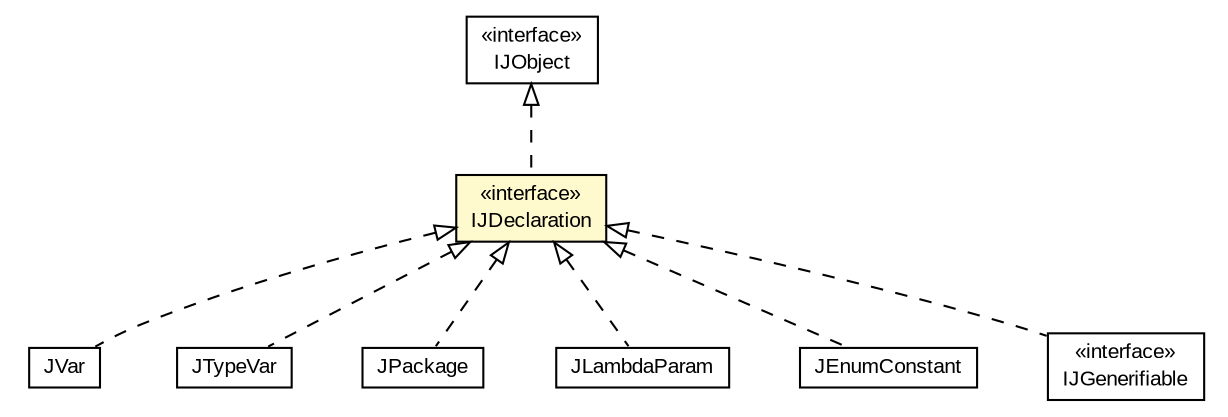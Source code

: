 #!/usr/local/bin/dot
#
# Class diagram 
# Generated by UMLGraph version 5.1 (http://www.umlgraph.org/)
#

digraph G {
	edge [fontname="arial",fontsize=10,labelfontname="arial",labelfontsize=10];
	node [fontname="arial",fontsize=10,shape=plaintext];
	nodesep=0.25;
	ranksep=0.5;
	// com.helger.jcodemodel.JVar
	c10776 [label=<<table title="com.helger.jcodemodel.JVar" border="0" cellborder="1" cellspacing="0" cellpadding="2" port="p" href="./JVar.html">
		<tr><td><table border="0" cellspacing="0" cellpadding="1">
<tr><td align="center" balign="center"> JVar </td></tr>
		</table></td></tr>
		</table>>, fontname="arial", fontcolor="black", fontsize=10.0];
	// com.helger.jcodemodel.JTypeVar
	c10779 [label=<<table title="com.helger.jcodemodel.JTypeVar" border="0" cellborder="1" cellspacing="0" cellpadding="2" port="p" href="./JTypeVar.html">
		<tr><td><table border="0" cellspacing="0" cellpadding="1">
<tr><td align="center" balign="center"> JTypeVar </td></tr>
		</table></td></tr>
		</table>>, fontname="arial", fontcolor="black", fontsize=10.0];
	// com.helger.jcodemodel.JPackage
	c10788 [label=<<table title="com.helger.jcodemodel.JPackage" border="0" cellborder="1" cellspacing="0" cellpadding="2" port="p" href="./JPackage.html">
		<tr><td><table border="0" cellspacing="0" cellpadding="1">
<tr><td align="center" balign="center"> JPackage </td></tr>
		</table></td></tr>
		</table>>, fontname="arial", fontcolor="black", fontsize=10.0];
	// com.helger.jcodemodel.JLambdaParam
	c10799 [label=<<table title="com.helger.jcodemodel.JLambdaParam" border="0" cellborder="1" cellspacing="0" cellpadding="2" port="p" href="./JLambdaParam.html">
		<tr><td><table border="0" cellspacing="0" cellpadding="1">
<tr><td align="center" balign="center"> JLambdaParam </td></tr>
		</table></td></tr>
		</table>>, fontname="arial", fontcolor="black", fontsize=10.0];
	// com.helger.jcodemodel.JEnumConstant
	c10815 [label=<<table title="com.helger.jcodemodel.JEnumConstant" border="0" cellborder="1" cellspacing="0" cellpadding="2" port="p" href="./JEnumConstant.html">
		<tr><td><table border="0" cellspacing="0" cellpadding="1">
<tr><td align="center" balign="center"> JEnumConstant </td></tr>
		</table></td></tr>
		</table>>, fontname="arial", fontcolor="black", fontsize=10.0];
	// com.helger.jcodemodel.IJObject
	c10847 [label=<<table title="com.helger.jcodemodel.IJObject" border="0" cellborder="1" cellspacing="0" cellpadding="2" port="p" href="./IJObject.html">
		<tr><td><table border="0" cellspacing="0" cellpadding="1">
<tr><td align="center" balign="center"> &#171;interface&#187; </td></tr>
<tr><td align="center" balign="center"> IJObject </td></tr>
		</table></td></tr>
		</table>>, fontname="arial", fontcolor="black", fontsize=10.0];
	// com.helger.jcodemodel.IJGenerifiable
	c10848 [label=<<table title="com.helger.jcodemodel.IJGenerifiable" border="0" cellborder="1" cellspacing="0" cellpadding="2" port="p" href="./IJGenerifiable.html">
		<tr><td><table border="0" cellspacing="0" cellpadding="1">
<tr><td align="center" balign="center"> &#171;interface&#187; </td></tr>
<tr><td align="center" balign="center"> IJGenerifiable </td></tr>
		</table></td></tr>
		</table>>, fontname="arial", fontcolor="black", fontsize=10.0];
	// com.helger.jcodemodel.IJDeclaration
	c10853 [label=<<table title="com.helger.jcodemodel.IJDeclaration" border="0" cellborder="1" cellspacing="0" cellpadding="2" port="p" bgcolor="lemonChiffon" href="./IJDeclaration.html">
		<tr><td><table border="0" cellspacing="0" cellpadding="1">
<tr><td align="center" balign="center"> &#171;interface&#187; </td></tr>
<tr><td align="center" balign="center"> IJDeclaration </td></tr>
		</table></td></tr>
		</table>>, fontname="arial", fontcolor="black", fontsize=10.0];
	//com.helger.jcodemodel.JVar implements com.helger.jcodemodel.IJDeclaration
	c10853:p -> c10776:p [dir=back,arrowtail=empty,style=dashed];
	//com.helger.jcodemodel.JTypeVar implements com.helger.jcodemodel.IJDeclaration
	c10853:p -> c10779:p [dir=back,arrowtail=empty,style=dashed];
	//com.helger.jcodemodel.JPackage implements com.helger.jcodemodel.IJDeclaration
	c10853:p -> c10788:p [dir=back,arrowtail=empty,style=dashed];
	//com.helger.jcodemodel.JLambdaParam implements com.helger.jcodemodel.IJDeclaration
	c10853:p -> c10799:p [dir=back,arrowtail=empty,style=dashed];
	//com.helger.jcodemodel.JEnumConstant implements com.helger.jcodemodel.IJDeclaration
	c10853:p -> c10815:p [dir=back,arrowtail=empty,style=dashed];
	//com.helger.jcodemodel.IJGenerifiable implements com.helger.jcodemodel.IJDeclaration
	c10853:p -> c10848:p [dir=back,arrowtail=empty,style=dashed];
	//com.helger.jcodemodel.IJDeclaration implements com.helger.jcodemodel.IJObject
	c10847:p -> c10853:p [dir=back,arrowtail=empty,style=dashed];
}

